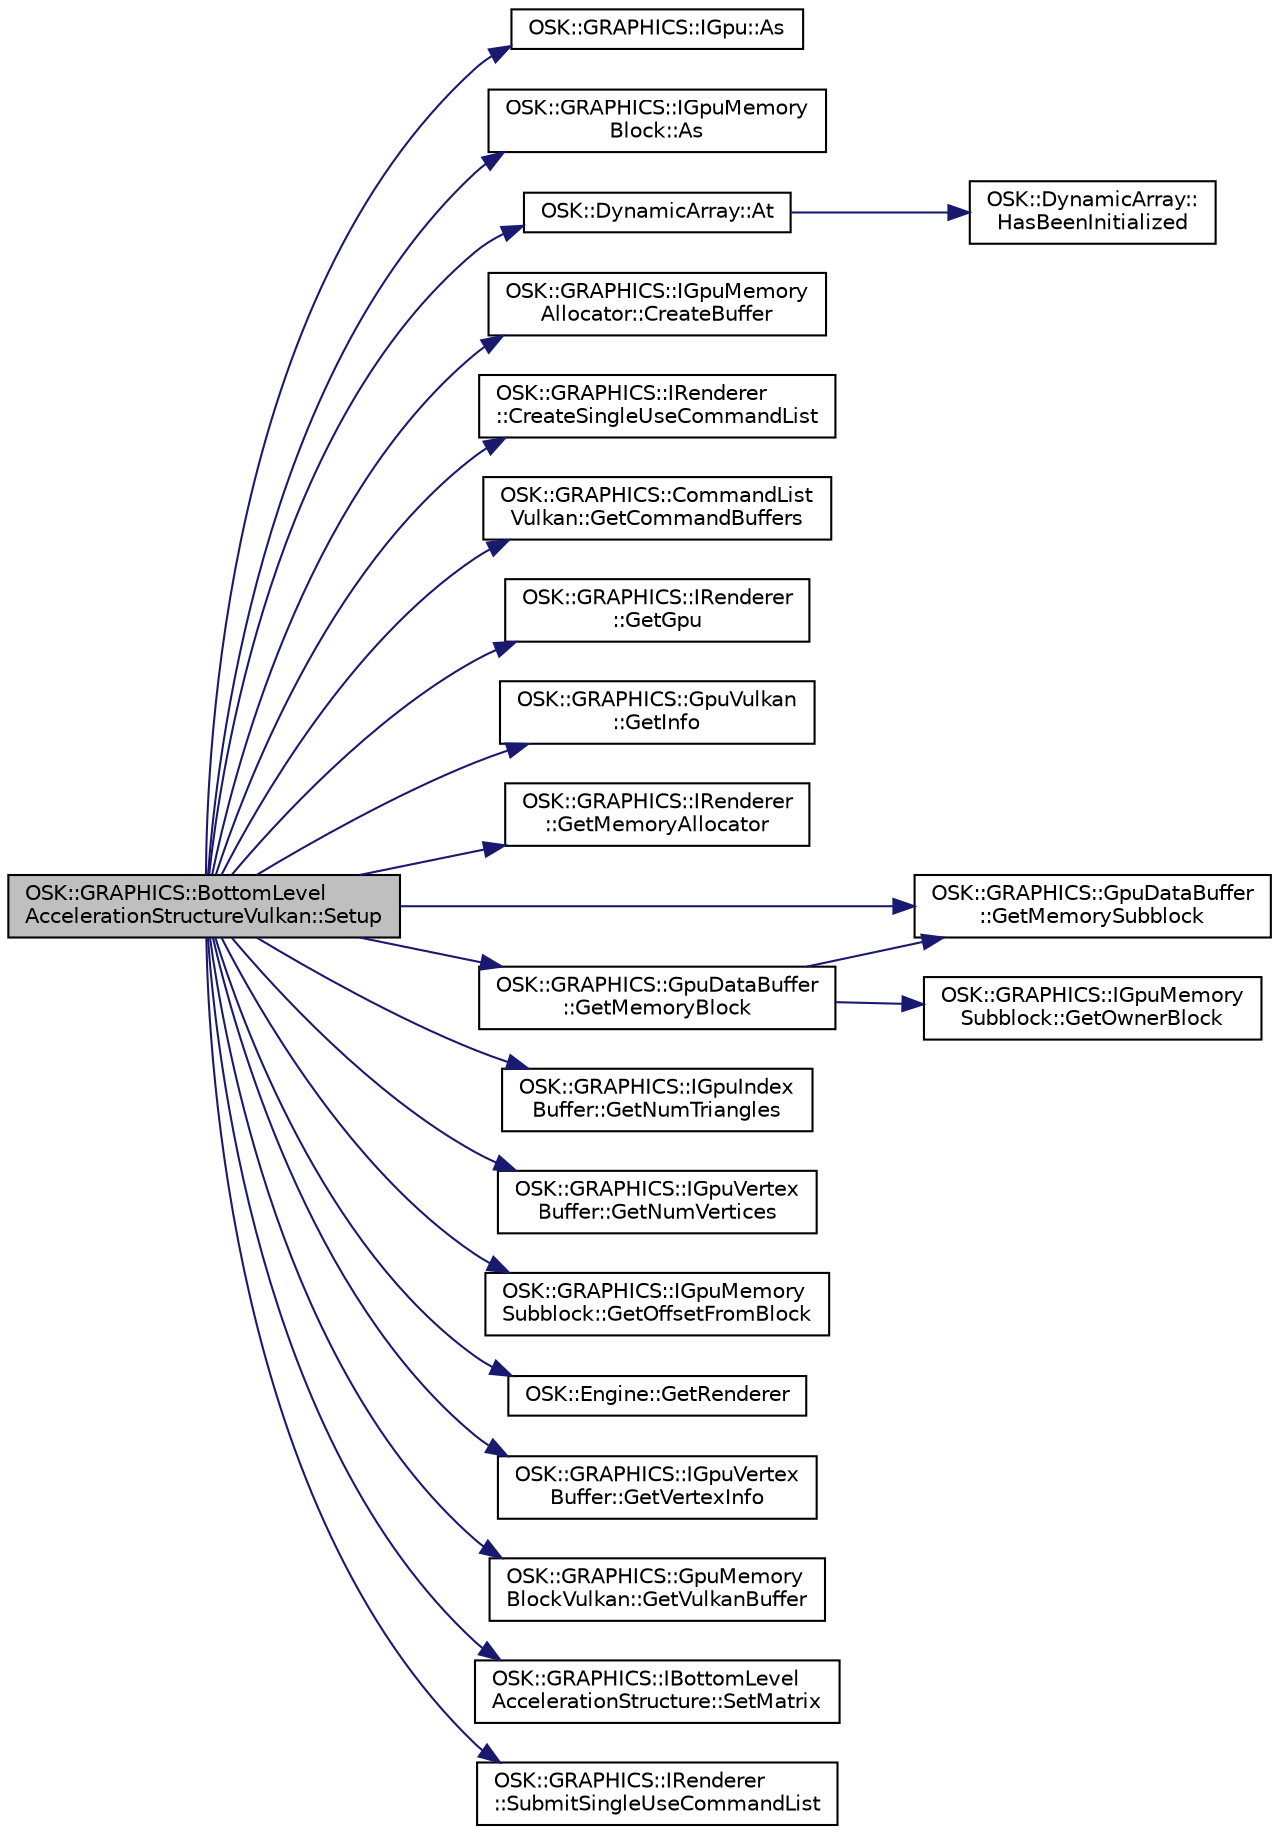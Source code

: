 digraph "OSK::GRAPHICS::BottomLevelAccelerationStructureVulkan::Setup"
{
 // LATEX_PDF_SIZE
  edge [fontname="Helvetica",fontsize="10",labelfontname="Helvetica",labelfontsize="10"];
  node [fontname="Helvetica",fontsize="10",shape=record];
  rankdir="LR";
  Node1 [label="OSK::GRAPHICS::BottomLevel\lAccelerationStructureVulkan::Setup",height=0.2,width=0.4,color="black", fillcolor="grey75", style="filled", fontcolor="black",tooltip="Crea la estructura de aceleración con los triangulos definidos por los vértices y los índices."];
  Node1 -> Node2 [color="midnightblue",fontsize="10",style="solid",fontname="Helvetica"];
  Node2 [label="OSK::GRAPHICS::IGpu::As",height=0.2,width=0.4,color="black", fillcolor="white", style="filled",URL="$class_o_s_k_1_1_g_r_a_p_h_i_c_s_1_1_i_gpu.html#a1b0e5d22fed49696034d38442892121c",tooltip="Castea la clase al tipo dado."];
  Node1 -> Node3 [color="midnightblue",fontsize="10",style="solid",fontname="Helvetica"];
  Node3 [label="OSK::GRAPHICS::IGpuMemory\lBlock::As",height=0.2,width=0.4,color="black", fillcolor="white", style="filled",URL="$class_o_s_k_1_1_g_r_a_p_h_i_c_s_1_1_i_gpu_memory_block.html#a91118fa3b6e9b9bc8964bd4a71ab6233",tooltip=" "];
  Node1 -> Node4 [color="midnightblue",fontsize="10",style="solid",fontname="Helvetica"];
  Node4 [label="OSK::DynamicArray::At",height=0.2,width=0.4,color="black", fillcolor="white", style="filled",URL="$class_o_s_k_1_1_dynamic_array.html#a9691f5eaf46654d59525c6c342d69cbb",tooltip="Devuelve el elemento en la posición dada."];
  Node4 -> Node5 [color="midnightblue",fontsize="10",style="solid",fontname="Helvetica"];
  Node5 [label="OSK::DynamicArray::\lHasBeenInitialized",height=0.2,width=0.4,color="black", fillcolor="white", style="filled",URL="$class_o_s_k_1_1_dynamic_array.html#a24b36038b685ea5f33b2b9b279035cef",tooltip="Devuelve true si el array se ha inicializado."];
  Node1 -> Node6 [color="midnightblue",fontsize="10",style="solid",fontname="Helvetica"];
  Node6 [label="OSK::GRAPHICS::IGpuMemory\lAllocator::CreateBuffer",height=0.2,width=0.4,color="black", fillcolor="white", style="filled",URL="$class_o_s_k_1_1_g_r_a_p_h_i_c_s_1_1_i_gpu_memory_allocator.html#aa30f9572c0af149d0072bc69d3eb09d3",tooltip="Crea un buffer genérico con las características dadas."];
  Node1 -> Node7 [color="midnightblue",fontsize="10",style="solid",fontname="Helvetica"];
  Node7 [label="OSK::GRAPHICS::IRenderer\l::CreateSingleUseCommandList",height=0.2,width=0.4,color="black", fillcolor="white", style="filled",URL="$class_o_s_k_1_1_g_r_a_p_h_i_c_s_1_1_i_renderer.html#a0fa1cd26067c520e90cfa647f66e8366",tooltip="Crea una lista de comandos para un único uso. Útil para enviar datos a la GPU, por ejemplo."];
  Node1 -> Node8 [color="midnightblue",fontsize="10",style="solid",fontname="Helvetica"];
  Node8 [label="OSK::GRAPHICS::CommandList\lVulkan::GetCommandBuffers",height=0.2,width=0.4,color="black", fillcolor="white", style="filled",URL="$class_o_s_k_1_1_g_r_a_p_h_i_c_s_1_1_command_list_vulkan.html#a222a24c9f23c317f07799ba7cb492595",tooltip=" "];
  Node1 -> Node9 [color="midnightblue",fontsize="10",style="solid",fontname="Helvetica"];
  Node9 [label="OSK::GRAPHICS::IRenderer\l::GetGpu",height=0.2,width=0.4,color="black", fillcolor="white", style="filled",URL="$class_o_s_k_1_1_g_r_a_p_h_i_c_s_1_1_i_renderer.html#a8b6b1698afeb3bb07f3b91e5ddb79b2d",tooltip=" "];
  Node1 -> Node10 [color="midnightblue",fontsize="10",style="solid",fontname="Helvetica"];
  Node10 [label="OSK::GRAPHICS::GpuVulkan\l::GetInfo",height=0.2,width=0.4,color="black", fillcolor="white", style="filled",URL="$class_o_s_k_1_1_g_r_a_p_h_i_c_s_1_1_gpu_vulkan.html#aee5a2fabcfefd4fc26f06f30f2d83ed5",tooltip=" "];
  Node1 -> Node11 [color="midnightblue",fontsize="10",style="solid",fontname="Helvetica"];
  Node11 [label="OSK::GRAPHICS::IRenderer\l::GetMemoryAllocator",height=0.2,width=0.4,color="black", fillcolor="white", style="filled",URL="$class_o_s_k_1_1_g_r_a_p_h_i_c_s_1_1_i_renderer.html#acf03703bbb6f031f905612d86f104b38",tooltip=" "];
  Node1 -> Node12 [color="midnightblue",fontsize="10",style="solid",fontname="Helvetica"];
  Node12 [label="OSK::GRAPHICS::GpuDataBuffer\l::GetMemoryBlock",height=0.2,width=0.4,color="black", fillcolor="white", style="filled",URL="$class_o_s_k_1_1_g_r_a_p_h_i_c_s_1_1_gpu_data_buffer.html#a43f298eb4cdf029351a103d159c4abf8",tooltip=" "];
  Node12 -> Node13 [color="midnightblue",fontsize="10",style="solid",fontname="Helvetica"];
  Node13 [label="OSK::GRAPHICS::GpuDataBuffer\l::GetMemorySubblock",height=0.2,width=0.4,color="black", fillcolor="white", style="filled",URL="$class_o_s_k_1_1_g_r_a_p_h_i_c_s_1_1_gpu_data_buffer.html#a0e688b372c65d28e21d562528355a08d",tooltip=" "];
  Node12 -> Node14 [color="midnightblue",fontsize="10",style="solid",fontname="Helvetica"];
  Node14 [label="OSK::GRAPHICS::IGpuMemory\lSubblock::GetOwnerBlock",height=0.2,width=0.4,color="black", fillcolor="white", style="filled",URL="$class_o_s_k_1_1_g_r_a_p_h_i_c_s_1_1_i_gpu_memory_subblock.html#aa93fb9b1213377fa3e4187569872671e",tooltip=" "];
  Node1 -> Node13 [color="midnightblue",fontsize="10",style="solid",fontname="Helvetica"];
  Node1 -> Node15 [color="midnightblue",fontsize="10",style="solid",fontname="Helvetica"];
  Node15 [label="OSK::GRAPHICS::IGpuIndex\lBuffer::GetNumTriangles",height=0.2,width=0.4,color="black", fillcolor="white", style="filled",URL="$class_o_s_k_1_1_g_r_a_p_h_i_c_s_1_1_i_gpu_index_buffer.html#a1ae68ec448facdf545c6385154caed2a",tooltip=" "];
  Node1 -> Node16 [color="midnightblue",fontsize="10",style="solid",fontname="Helvetica"];
  Node16 [label="OSK::GRAPHICS::IGpuVertex\lBuffer::GetNumVertices",height=0.2,width=0.4,color="black", fillcolor="white", style="filled",URL="$class_o_s_k_1_1_g_r_a_p_h_i_c_s_1_1_i_gpu_vertex_buffer.html#a855eee59aac3791c74e5994df994f88e",tooltip=" "];
  Node1 -> Node17 [color="midnightblue",fontsize="10",style="solid",fontname="Helvetica"];
  Node17 [label="OSK::GRAPHICS::IGpuMemory\lSubblock::GetOffsetFromBlock",height=0.2,width=0.4,color="black", fillcolor="white", style="filled",URL="$class_o_s_k_1_1_g_r_a_p_h_i_c_s_1_1_i_gpu_memory_subblock.html#aaa35c7cacfe1d64bebe648bd0f34791c",tooltip=" "];
  Node1 -> Node18 [color="midnightblue",fontsize="10",style="solid",fontname="Helvetica"];
  Node18 [label="OSK::Engine::GetRenderer",height=0.2,width=0.4,color="black", fillcolor="white", style="filled",URL="$class_o_s_k_1_1_engine.html#a019c5397d042224c134b7fd22c739d00",tooltip=" "];
  Node1 -> Node19 [color="midnightblue",fontsize="10",style="solid",fontname="Helvetica"];
  Node19 [label="OSK::GRAPHICS::IGpuVertex\lBuffer::GetVertexInfo",height=0.2,width=0.4,color="black", fillcolor="white", style="filled",URL="$class_o_s_k_1_1_g_r_a_p_h_i_c_s_1_1_i_gpu_vertex_buffer.html#ae87c4c43d2ca5f8f00dc5e50504c09d4",tooltip=" "];
  Node1 -> Node20 [color="midnightblue",fontsize="10",style="solid",fontname="Helvetica"];
  Node20 [label="OSK::GRAPHICS::GpuMemory\lBlockVulkan::GetVulkanBuffer",height=0.2,width=0.4,color="black", fillcolor="white", style="filled",URL="$class_o_s_k_1_1_g_r_a_p_h_i_c_s_1_1_gpu_memory_block_vulkan.html#a5ac0c574eca0bf98d981f01adfdaa66f",tooltip=" "];
  Node1 -> Node21 [color="midnightblue",fontsize="10",style="solid",fontname="Helvetica"];
  Node21 [label="OSK::GRAPHICS::IBottomLevel\lAccelerationStructure::SetMatrix",height=0.2,width=0.4,color="black", fillcolor="white", style="filled",URL="$class_o_s_k_1_1_g_r_a_p_h_i_c_s_1_1_i_bottom_level_acceleration_structure.html#aa9861db9eac37cc449c5bc3aad871a83",tooltip="Establece la matriz de modelo de la geometría contenida dentro de la estructura."];
  Node1 -> Node22 [color="midnightblue",fontsize="10",style="solid",fontname="Helvetica"];
  Node22 [label="OSK::GRAPHICS::IRenderer\l::SubmitSingleUseCommandList",height=0.2,width=0.4,color="black", fillcolor="white", style="filled",URL="$class_o_s_k_1_1_g_r_a_p_h_i_c_s_1_1_i_renderer.html#af337a6b45b1e298a4edff91981586d14",tooltip="Ejecuta el contenido de la lista de comandos."];
}
